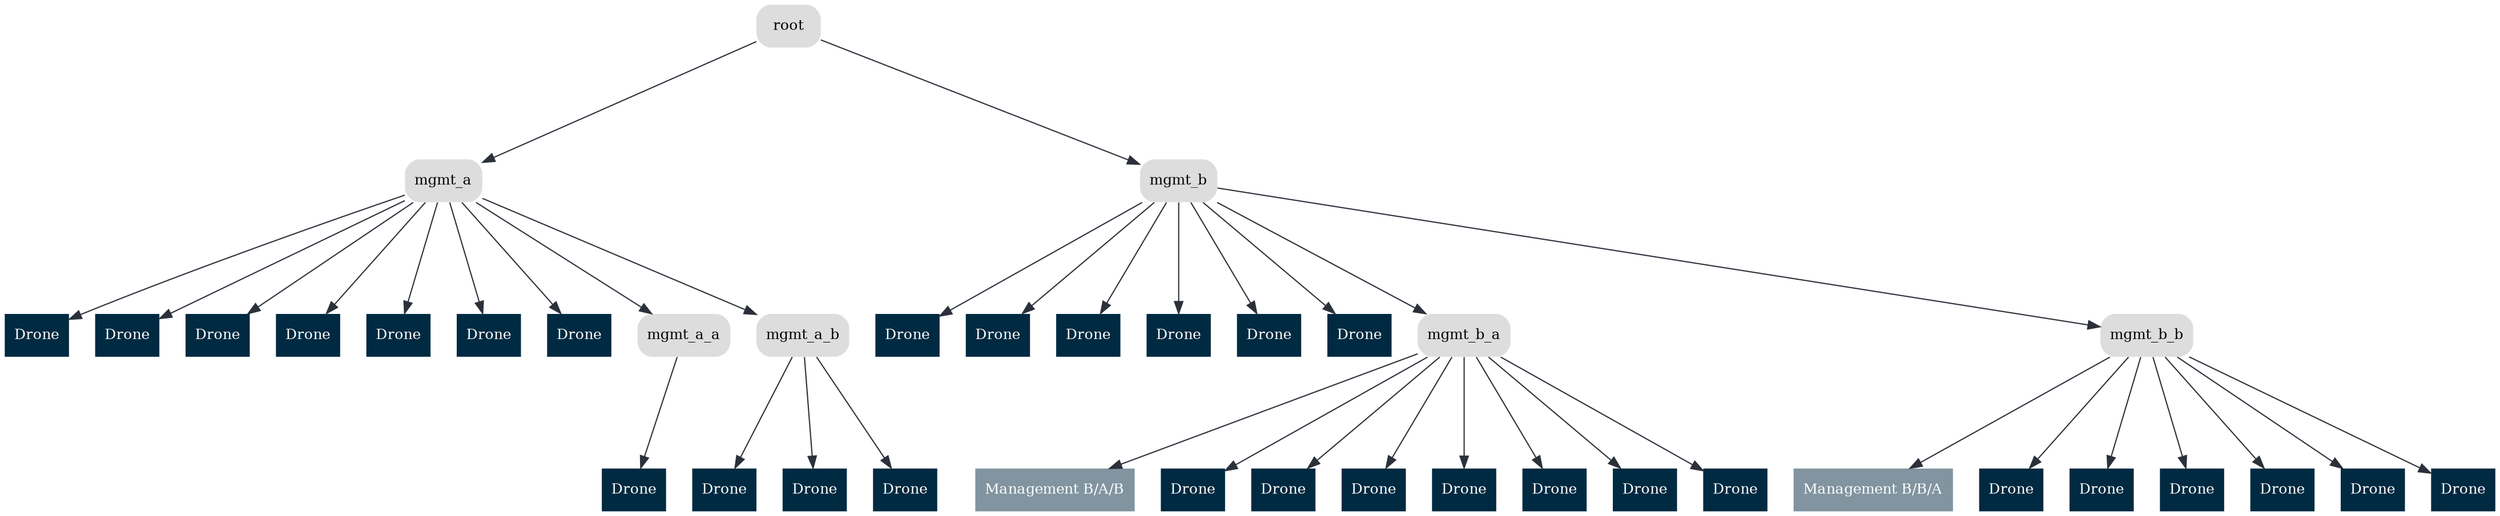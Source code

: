 digraph G {
    rankdir="TB";
    splines=true;
    overlap=false;
    nodesep="0.3";
    ranksep="1.3";
    labelloc="t";
    fontname="Lato";
    node [ shape="plaintext" style="filled, rounded" fontsize=12]
    edge [ fontname="Lato" color="#2B303A" fontsize=8]

  node [style="filled, dashed" fillcolor="#8194a0" fontcolor="#ffffff" penwidth=1 color="#dddddd"]; {
            mgmt_b_a_b[label="Management B/A/B"];
            mgmt_b_b_a[label="Management B/B/A"];
    }
  node [style="filled, dashed" fillcolor="#426070" fontcolor="#ffffff" penwidth=1 color="#dddddd"]; {
    }
  node [style="filled, dashed" fillcolor="#002a41" fontcolor="#ffffff" penwidth=1 color="#dddddd"]; {
            drone_01[label="Drone"];
            drone_02[label="Drone"];
            drone_03[label="Drone"];
            drone_04[label="Drone"];
            drone_05[label="Drone"];
            drone_06[label="Drone"];
            drone_07[label="Drone"];
            drone_08[label="Drone"];
            drone_09[label="Drone"];
            drone_10[label="Drone"];
            drone_11[label="Drone"];
            drone_12[label="Drone"];
            drone_13[label="Drone"];
            drone_14[label="Drone"];
            drone_15[label="Drone"];
            drone_16[label="Drone"];
            drone_17[label="Drone"];
            drone_18[label="Drone"];
            drone_19[label="Drone"];
            drone_20[label="Drone"];
            drone_21[label="Drone"];
            drone_22[label="Drone"];
            drone_23[label="Drone"];
            drone_24[label="Drone"];
            drone_25[label="Drone"];
            drone_26[label="Drone"];
            drone_27[label="Drone"];
            drone_28[label="Drone"];
            drone_29[label="Drone"];
            drone_30[label="Drone"];
    }
  node [style="filled, dashed" fillcolor="#224558" fontcolor="#ffffff" penwidth=1 color="#dddddd"]; {
    }

node [style="filled, rounded" fillcolor="#dddddd" fontcolor="#000000"];

      root -> mgmt_a;
      mgmt_a -> mgmt_a_a;
      mgmt_a -> mgmt_a_b;
      root -> mgmt_b;
      mgmt_b -> mgmt_b_a;
      mgmt_b_a -> mgmt_b_a_b;
      mgmt_b -> mgmt_b_b;
      mgmt_b_b -> mgmt_b_b_a;
      mgmt_a -> drone_01;
      mgmt_a_a -> drone_02;
      mgmt_a_b -> drone_03;
      mgmt_a_b -> drone_04;
      mgmt_a_b -> drone_05;
      mgmt_b_a -> drone_06;
      mgmt_b_a -> drone_07;
      mgmt_b_a -> drone_08;
      mgmt_b_a -> drone_09;
      mgmt_b_a -> drone_10;
      mgmt_b_a -> drone_11;
      mgmt_b_a -> drone_12;
      mgmt_b_b -> drone_13;
      mgmt_b_b -> drone_14;
      mgmt_b_b -> drone_15;
      mgmt_b_b -> drone_16;
      mgmt_b_b -> drone_17;
      mgmt_b_b -> drone_18;
      mgmt_a -> drone_19;
      mgmt_a -> drone_20;
      mgmt_a -> drone_21;
      mgmt_a -> drone_22;
      mgmt_a -> drone_23;
      mgmt_a -> drone_24;
      mgmt_b -> drone_25;
      mgmt_b -> drone_26;
      mgmt_b -> drone_27;
      mgmt_b -> drone_28;
      mgmt_b -> drone_29;
      mgmt_b -> drone_30;
}
